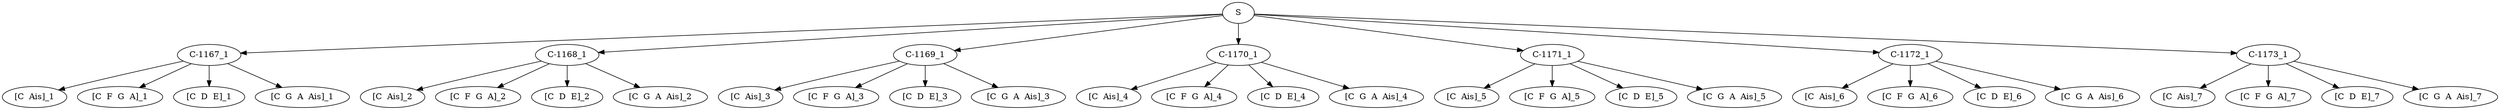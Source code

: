 digraph sample{
"S" -> "C-1167_1";
"C-1167_1" -> "[C  Ais]_1";
"C-1167_1" -> "[C  F  G  A]_1";
"C-1167_1" -> "[C  D  E]_1";
"C-1167_1" -> "[C  G  A  Ais]_1";
"S" -> "C-1168_1";
"C-1168_1" -> "[C  Ais]_2";
"C-1168_1" -> "[C  F  G  A]_2";
"C-1168_1" -> "[C  D  E]_2";
"C-1168_1" -> "[C  G  A  Ais]_2";
"S" -> "C-1169_1";
"C-1169_1" -> "[C  Ais]_3";
"C-1169_1" -> "[C  F  G  A]_3";
"C-1169_1" -> "[C  D  E]_3";
"C-1169_1" -> "[C  G  A  Ais]_3";
"S" -> "C-1170_1";
"C-1170_1" -> "[C  Ais]_4";
"C-1170_1" -> "[C  F  G  A]_4";
"C-1170_1" -> "[C  D  E]_4";
"C-1170_1" -> "[C  G  A  Ais]_4";
"S" -> "C-1171_1";
"C-1171_1" -> "[C  Ais]_5";
"C-1171_1" -> "[C  F  G  A]_5";
"C-1171_1" -> "[C  D  E]_5";
"C-1171_1" -> "[C  G  A  Ais]_5";
"S" -> "C-1172_1";
"C-1172_1" -> "[C  Ais]_6";
"C-1172_1" -> "[C  F  G  A]_6";
"C-1172_1" -> "[C  D  E]_6";
"C-1172_1" -> "[C  G  A  Ais]_6";
"S" -> "C-1173_1";
"C-1173_1" -> "[C  Ais]_7";
"C-1173_1" -> "[C  F  G  A]_7";
"C-1173_1" -> "[C  D  E]_7";
"C-1173_1" -> "[C  G  A  Ais]_7";

{rank = min; "S";}
{rank = same; "C-1167_1"; "C-1168_1"; "C-1169_1"; "C-1170_1"; "C-1171_1"; "C-1172_1"; "C-1173_1";}
{rank = same; "[C  Ais]_1"; "[C  Ais]_2"; "[C  Ais]_3"; "[C  Ais]_4"; "[C  Ais]_5"; "[C  Ais]_6"; "[C  Ais]_7"; "[C  D  E]_1"; "[C  D  E]_2"; "[C  D  E]_3"; "[C  D  E]_4"; "[C  D  E]_5"; "[C  D  E]_6"; "[C  D  E]_7"; "[C  F  G  A]_1"; "[C  F  G  A]_2"; "[C  F  G  A]_3"; "[C  F  G  A]_4"; "[C  F  G  A]_5"; "[C  F  G  A]_6"; "[C  F  G  A]_7"; "[C  G  A  Ais]_1"; "[C  G  A  Ais]_2"; "[C  G  A  Ais]_3"; "[C  G  A  Ais]_4"; "[C  G  A  Ais]_5"; "[C  G  A  Ais]_6"; "[C  G  A  Ais]_7";}
}